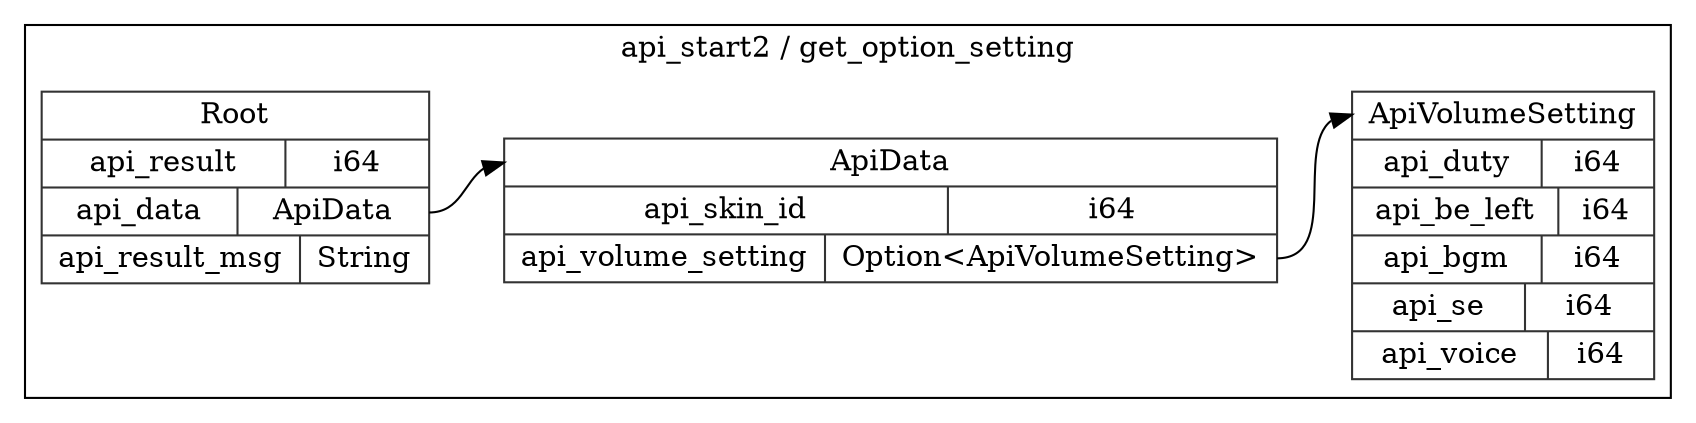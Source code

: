 digraph {
  rankdir=LR;
  subgraph cluster_0 {
    label="api_start2 / get_option_setting";
    node [style="filled", color=white, style="solid", color=gray20];
    api_start2__get_option_setting__ApiData [label="<ApiData> ApiData  | { api_skin_id | <api_skin_id> i64 } | { api_volume_setting | <api_volume_setting> Option\<ApiVolumeSetting\> }", shape=record];
    api_start2__get_option_setting__ApiVolumeSetting;
    api_start2__get_option_setting__ApiData:api_volume_setting:e -> api_start2__get_option_setting__ApiVolumeSetting:ApiVolumeSetting:w;
    api_start2__get_option_setting__Root [label="<Root> Root  | { api_result | <api_result> i64 } | { api_data | <api_data> ApiData } | { api_result_msg | <api_result_msg> String }", shape=record];
    api_start2__get_option_setting__Root:api_data:e -> api_start2__get_option_setting__ApiData:ApiData:w;
    api_start2__get_option_setting__ApiVolumeSetting [label="<ApiVolumeSetting> ApiVolumeSetting  | { api_duty | <api_duty> i64 } | { api_be_left | <api_be_left> i64 } | { api_bgm | <api_bgm> i64 } | { api_se | <api_se> i64 } | { api_voice | <api_voice> i64 }", shape=record];
  }
}
